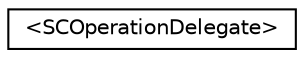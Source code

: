 digraph G
{
  edge [fontname="Helvetica",fontsize="10",labelfontname="Helvetica",labelfontsize="10"];
  node [fontname="Helvetica",fontsize="10",shape=record];
  rankdir="LR";
  Node1 [label="\<SCOperationDelegate\>",height=0.2,width=0.4,color="black", fillcolor="white", style="filled",URL="$protocol_s_c_operation_delegate-p.html"];
}
